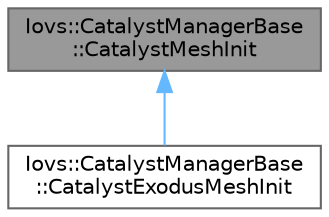 digraph "Iovs::CatalystManagerBase::CatalystMeshInit"
{
 // INTERACTIVE_SVG=YES
 // LATEX_PDF_SIZE
  bgcolor="transparent";
  edge [fontname=Helvetica,fontsize=10,labelfontname=Helvetica,labelfontsize=10];
  node [fontname=Helvetica,fontsize=10,shape=box,height=0.2,width=0.4];
  Node1 [id="Node000001",label="Iovs::CatalystManagerBase\l::CatalystMeshInit",height=0.2,width=0.4,color="gray40", fillcolor="grey60", style="filled", fontcolor="black",tooltip=" "];
  Node1 -> Node2 [id="edge1_Node000001_Node000002",dir="back",color="steelblue1",style="solid",tooltip=" "];
  Node2 [id="Node000002",label="Iovs::CatalystManagerBase\l::CatalystExodusMeshInit",height=0.2,width=0.4,color="gray40", fillcolor="white", style="filled",URL="$structIovs_1_1CatalystManagerBase_1_1CatalystExodusMeshInit.html",tooltip=" "];
}
